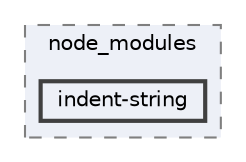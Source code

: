digraph "pkiclassroomrescheduler/src/main/frontend/node_modules/indent-string"
{
 // LATEX_PDF_SIZE
  bgcolor="transparent";
  edge [fontname=Helvetica,fontsize=10,labelfontname=Helvetica,labelfontsize=10];
  node [fontname=Helvetica,fontsize=10,shape=box,height=0.2,width=0.4];
  compound=true
  subgraph clusterdir_72953eda66ccb3a2722c28e1c3e6c23b {
    graph [ bgcolor="#edf0f7", pencolor="grey50", label="node_modules", fontname=Helvetica,fontsize=10 style="filled,dashed", URL="dir_72953eda66ccb3a2722c28e1c3e6c23b.html",tooltip=""]
  dir_382b4f97970dc251aef968183bb8330c [label="indent-string", fillcolor="#edf0f7", color="grey25", style="filled,bold", URL="dir_382b4f97970dc251aef968183bb8330c.html",tooltip=""];
  }
}
